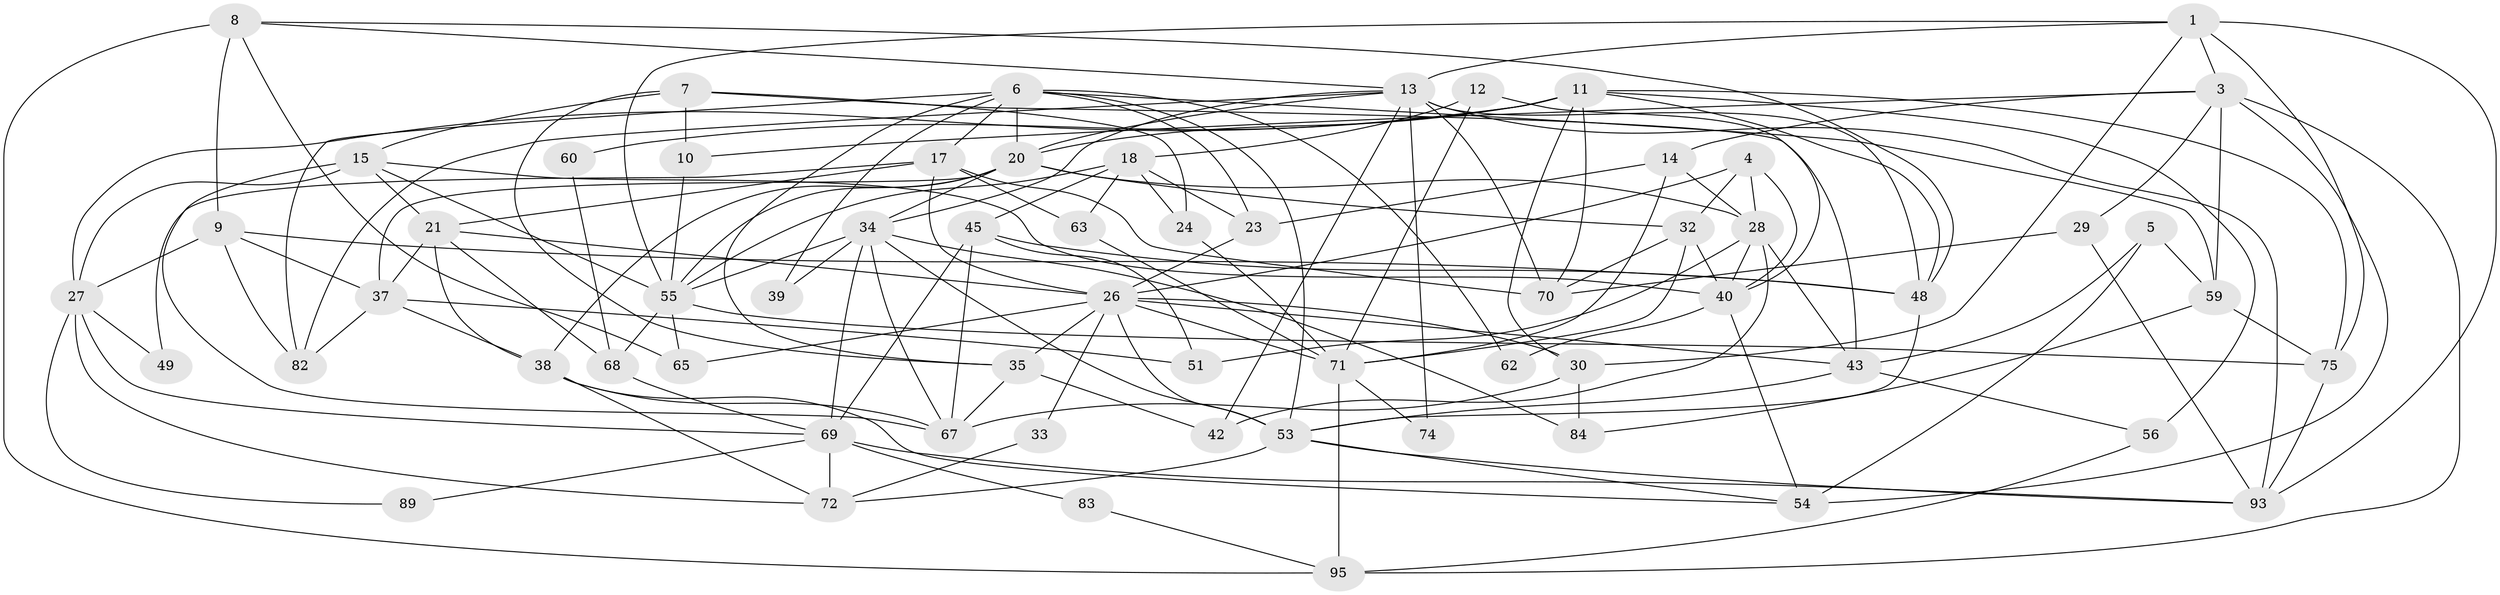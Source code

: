 // original degree distribution, {4: 0.22, 5: 0.22, 3: 0.25, 6: 0.08, 2: 0.17, 8: 0.01, 7: 0.04, 9: 0.01}
// Generated by graph-tools (version 1.1) at 2025/41/03/06/25 10:41:58]
// undirected, 62 vertices, 158 edges
graph export_dot {
graph [start="1"]
  node [color=gray90,style=filled];
  1 [super="+2"];
  3 [super="+16"];
  4 [super="+76"];
  5;
  6 [super="+31"];
  7 [super="+41"];
  8 [super="+78"];
  9 [super="+47"];
  10;
  11 [super="+22"];
  12 [super="+19"];
  13 [super="+98"];
  14 [super="+46"];
  15 [super="+25"];
  17 [super="+73"];
  18 [super="+97"];
  20 [super="+87"];
  21 [super="+66"];
  23;
  24;
  26 [super="+44"];
  27 [super="+80"];
  28 [super="+58"];
  29;
  30 [super="+88"];
  32 [super="+64"];
  33;
  34 [super="+36"];
  35 [super="+86"];
  37 [super="+61"];
  38 [super="+92"];
  39;
  40;
  42;
  43 [super="+52"];
  45 [super="+57"];
  48 [super="+50"];
  49;
  51;
  53 [super="+77"];
  54 [super="+99"];
  55 [super="+85"];
  56;
  59 [super="+81"];
  60;
  62;
  63;
  65;
  67 [super="+79"];
  68;
  69 [super="+96"];
  70;
  71 [super="+94"];
  72 [super="+91"];
  74;
  75 [super="+100"];
  82;
  83;
  84 [super="+90"];
  89;
  93;
  95;
  1 -- 93;
  1 -- 55;
  1 -- 3;
  1 -- 75;
  1 -- 13;
  1 -- 30;
  3 -- 14;
  3 -- 95;
  3 -- 10;
  3 -- 59 [weight=2];
  3 -- 29;
  3 -- 54;
  4 -- 28;
  4 -- 40;
  4 -- 32;
  4 -- 26;
  5 -- 43;
  5 -- 59;
  5 -- 54;
  6 -- 20;
  6 -- 53;
  6 -- 35;
  6 -- 39;
  6 -- 82;
  6 -- 23;
  6 -- 62;
  6 -- 59;
  6 -- 17;
  7 -- 24;
  7 -- 10;
  7 -- 43;
  7 -- 15;
  7 -- 35;
  8 -- 95;
  8 -- 65;
  8 -- 13;
  8 -- 9;
  8 -- 48;
  9 -- 37;
  9 -- 48;
  9 -- 82;
  9 -- 27;
  10 -- 55;
  11 -- 70;
  11 -- 60;
  11 -- 75;
  11 -- 27;
  11 -- 48;
  11 -- 20;
  11 -- 56;
  11 -- 30;
  12 -- 18;
  12 -- 40;
  12 -- 71;
  13 -- 48 [weight=2];
  13 -- 70;
  13 -- 42;
  13 -- 74;
  13 -- 82;
  13 -- 93;
  13 -- 34;
  13 -- 20;
  14 -- 28;
  14 -- 71;
  14 -- 23;
  15 -- 40;
  15 -- 27;
  15 -- 55;
  15 -- 67;
  15 -- 21;
  17 -- 63;
  17 -- 70;
  17 -- 26;
  17 -- 21;
  17 -- 49;
  18 -- 45;
  18 -- 24;
  18 -- 55;
  18 -- 63;
  18 -- 23;
  20 -- 55;
  20 -- 28;
  20 -- 32;
  20 -- 34;
  20 -- 37;
  20 -- 38;
  21 -- 26;
  21 -- 68;
  21 -- 37;
  21 -- 38;
  23 -- 26;
  24 -- 71;
  26 -- 71;
  26 -- 33;
  26 -- 43;
  26 -- 65;
  26 -- 53;
  26 -- 35;
  26 -- 30;
  27 -- 49;
  27 -- 69;
  27 -- 89;
  27 -- 72;
  28 -- 40;
  28 -- 51;
  28 -- 42;
  28 -- 43;
  29 -- 70;
  29 -- 93;
  30 -- 67;
  30 -- 84;
  32 -- 71;
  32 -- 40;
  32 -- 70;
  33 -- 72;
  34 -- 69;
  34 -- 67;
  34 -- 53;
  34 -- 84;
  34 -- 55;
  34 -- 39;
  35 -- 67;
  35 -- 42;
  37 -- 82;
  37 -- 51;
  37 -- 38;
  38 -- 54;
  38 -- 67;
  38 -- 72;
  40 -- 62;
  40 -- 54;
  43 -- 53;
  43 -- 56;
  45 -- 67;
  45 -- 48;
  45 -- 69;
  45 -- 51;
  48 -- 53;
  53 -- 72;
  53 -- 93;
  53 -- 54;
  55 -- 75;
  55 -- 68;
  55 -- 65;
  56 -- 95;
  59 -- 84;
  59 -- 75;
  60 -- 68;
  63 -- 71;
  68 -- 69;
  69 -- 93;
  69 -- 89;
  69 -- 83;
  69 -- 72;
  71 -- 95 [weight=2];
  71 -- 74;
  75 -- 93;
  83 -- 95;
}
